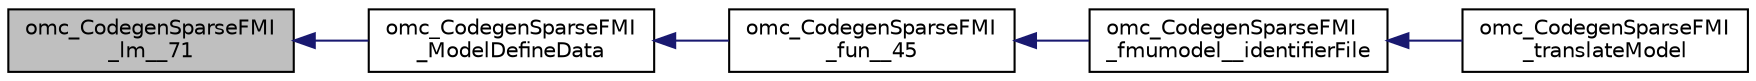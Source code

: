 digraph "omc_CodegenSparseFMI_lm__71"
{
  edge [fontname="Helvetica",fontsize="10",labelfontname="Helvetica",labelfontsize="10"];
  node [fontname="Helvetica",fontsize="10",shape=record];
  rankdir="LR";
  Node225179 [label="omc_CodegenSparseFMI\l_lm__71",height=0.2,width=0.4,color="black", fillcolor="grey75", style="filled", fontcolor="black"];
  Node225179 -> Node225180 [dir="back",color="midnightblue",fontsize="10",style="solid",fontname="Helvetica"];
  Node225180 [label="omc_CodegenSparseFMI\l_ModelDefineData",height=0.2,width=0.4,color="black", fillcolor="white", style="filled",URL="$da/d88/_codegen_sparse_f_m_i_8h.html#a0e0146921cf5318e90455b70c091c5d1"];
  Node225180 -> Node225181 [dir="back",color="midnightblue",fontsize="10",style="solid",fontname="Helvetica"];
  Node225181 [label="omc_CodegenSparseFMI\l_fun__45",height=0.2,width=0.4,color="black", fillcolor="white", style="filled",URL="$d1/d2e/_codegen_sparse_f_m_i_8c.html#a33c397eee4567dbaf5269d88f9ea50f2"];
  Node225181 -> Node225182 [dir="back",color="midnightblue",fontsize="10",style="solid",fontname="Helvetica"];
  Node225182 [label="omc_CodegenSparseFMI\l_fmumodel__identifierFile",height=0.2,width=0.4,color="black", fillcolor="white", style="filled",URL="$da/d88/_codegen_sparse_f_m_i_8h.html#a0d704247081fbb1f268bdd5ae5d7f3f3"];
  Node225182 -> Node225183 [dir="back",color="midnightblue",fontsize="10",style="solid",fontname="Helvetica"];
  Node225183 [label="omc_CodegenSparseFMI\l_translateModel",height=0.2,width=0.4,color="black", fillcolor="white", style="filled",URL="$da/d88/_codegen_sparse_f_m_i_8h.html#a6e115544fcae7968ab9fa00a0ea17b1d"];
}
